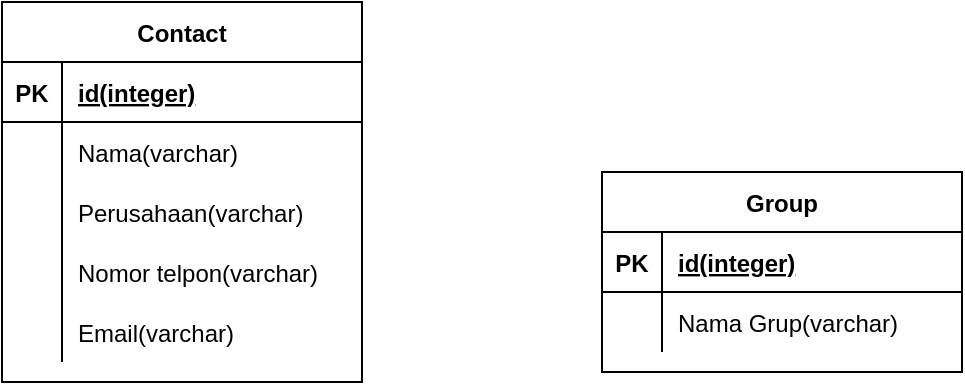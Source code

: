 <mxfile version="15.1.0" type="github">
  <diagram id="KcHnFYnilLwmblDIYz6B" name="Page-1">
    <mxGraphModel dx="782" dy="420" grid="1" gridSize="10" guides="1" tooltips="1" connect="1" arrows="1" fold="1" page="1" pageScale="1" pageWidth="827" pageHeight="1169" math="0" shadow="0">
      <root>
        <mxCell id="0" />
        <mxCell id="1" parent="0" />
        <mxCell id="u4-6MR6y9JIWQV_8FggA-1" value="Contact" style="shape=table;startSize=30;container=1;collapsible=1;childLayout=tableLayout;fixedRows=1;rowLines=0;fontStyle=1;align=center;resizeLast=1;" vertex="1" parent="1">
          <mxGeometry x="100" y="100" width="180" height="190" as="geometry" />
        </mxCell>
        <mxCell id="u4-6MR6y9JIWQV_8FggA-2" value="" style="shape=partialRectangle;collapsible=0;dropTarget=0;pointerEvents=0;fillColor=none;top=0;left=0;bottom=1;right=0;points=[[0,0.5],[1,0.5]];portConstraint=eastwest;" vertex="1" parent="u4-6MR6y9JIWQV_8FggA-1">
          <mxGeometry y="30" width="180" height="30" as="geometry" />
        </mxCell>
        <mxCell id="u4-6MR6y9JIWQV_8FggA-3" value="PK" style="shape=partialRectangle;connectable=0;fillColor=none;top=0;left=0;bottom=0;right=0;fontStyle=1;overflow=hidden;" vertex="1" parent="u4-6MR6y9JIWQV_8FggA-2">
          <mxGeometry width="30" height="30" as="geometry" />
        </mxCell>
        <mxCell id="u4-6MR6y9JIWQV_8FggA-4" value="id(integer)" style="shape=partialRectangle;connectable=0;fillColor=none;top=0;left=0;bottom=0;right=0;align=left;spacingLeft=6;fontStyle=5;overflow=hidden;" vertex="1" parent="u4-6MR6y9JIWQV_8FggA-2">
          <mxGeometry x="30" width="150" height="30" as="geometry" />
        </mxCell>
        <mxCell id="u4-6MR6y9JIWQV_8FggA-5" value="" style="shape=partialRectangle;collapsible=0;dropTarget=0;pointerEvents=0;fillColor=none;top=0;left=0;bottom=0;right=0;points=[[0,0.5],[1,0.5]];portConstraint=eastwest;" vertex="1" parent="u4-6MR6y9JIWQV_8FggA-1">
          <mxGeometry y="60" width="180" height="30" as="geometry" />
        </mxCell>
        <mxCell id="u4-6MR6y9JIWQV_8FggA-6" value="" style="shape=partialRectangle;connectable=0;fillColor=none;top=0;left=0;bottom=0;right=0;editable=1;overflow=hidden;" vertex="1" parent="u4-6MR6y9JIWQV_8FggA-5">
          <mxGeometry width="30" height="30" as="geometry" />
        </mxCell>
        <mxCell id="u4-6MR6y9JIWQV_8FggA-7" value="Nama(varchar)" style="shape=partialRectangle;connectable=0;fillColor=none;top=0;left=0;bottom=0;right=0;align=left;spacingLeft=6;overflow=hidden;" vertex="1" parent="u4-6MR6y9JIWQV_8FggA-5">
          <mxGeometry x="30" width="150" height="30" as="geometry" />
        </mxCell>
        <mxCell id="u4-6MR6y9JIWQV_8FggA-8" value="" style="shape=partialRectangle;collapsible=0;dropTarget=0;pointerEvents=0;fillColor=none;top=0;left=0;bottom=0;right=0;points=[[0,0.5],[1,0.5]];portConstraint=eastwest;" vertex="1" parent="u4-6MR6y9JIWQV_8FggA-1">
          <mxGeometry y="90" width="180" height="30" as="geometry" />
        </mxCell>
        <mxCell id="u4-6MR6y9JIWQV_8FggA-9" value="" style="shape=partialRectangle;connectable=0;fillColor=none;top=0;left=0;bottom=0;right=0;editable=1;overflow=hidden;" vertex="1" parent="u4-6MR6y9JIWQV_8FggA-8">
          <mxGeometry width="30" height="30" as="geometry" />
        </mxCell>
        <mxCell id="u4-6MR6y9JIWQV_8FggA-10" value="Perusahaan(varchar)" style="shape=partialRectangle;connectable=0;fillColor=none;top=0;left=0;bottom=0;right=0;align=left;spacingLeft=6;overflow=hidden;" vertex="1" parent="u4-6MR6y9JIWQV_8FggA-8">
          <mxGeometry x="30" width="150" height="30" as="geometry" />
        </mxCell>
        <mxCell id="u4-6MR6y9JIWQV_8FggA-11" value="" style="shape=partialRectangle;collapsible=0;dropTarget=0;pointerEvents=0;fillColor=none;top=0;left=0;bottom=0;right=0;points=[[0,0.5],[1,0.5]];portConstraint=eastwest;" vertex="1" parent="u4-6MR6y9JIWQV_8FggA-1">
          <mxGeometry y="120" width="180" height="30" as="geometry" />
        </mxCell>
        <mxCell id="u4-6MR6y9JIWQV_8FggA-12" value="" style="shape=partialRectangle;connectable=0;fillColor=none;top=0;left=0;bottom=0;right=0;editable=1;overflow=hidden;" vertex="1" parent="u4-6MR6y9JIWQV_8FggA-11">
          <mxGeometry width="30" height="30" as="geometry" />
        </mxCell>
        <mxCell id="u4-6MR6y9JIWQV_8FggA-13" value="Nomor telpon(varchar)" style="shape=partialRectangle;connectable=0;fillColor=none;top=0;left=0;bottom=0;right=0;align=left;spacingLeft=6;overflow=hidden;" vertex="1" parent="u4-6MR6y9JIWQV_8FggA-11">
          <mxGeometry x="30" width="150" height="30" as="geometry" />
        </mxCell>
        <mxCell id="u4-6MR6y9JIWQV_8FggA-14" value="" style="shape=partialRectangle;collapsible=0;dropTarget=0;pointerEvents=0;fillColor=none;top=0;left=0;bottom=0;right=0;points=[[0,0.5],[1,0.5]];portConstraint=eastwest;" vertex="1" parent="u4-6MR6y9JIWQV_8FggA-1">
          <mxGeometry y="150" width="180" height="30" as="geometry" />
        </mxCell>
        <mxCell id="u4-6MR6y9JIWQV_8FggA-15" value="" style="shape=partialRectangle;connectable=0;fillColor=none;top=0;left=0;bottom=0;right=0;editable=1;overflow=hidden;" vertex="1" parent="u4-6MR6y9JIWQV_8FggA-14">
          <mxGeometry width="30" height="30" as="geometry" />
        </mxCell>
        <mxCell id="u4-6MR6y9JIWQV_8FggA-16" value="Email(varchar)" style="shape=partialRectangle;connectable=0;fillColor=none;top=0;left=0;bottom=0;right=0;align=left;spacingLeft=6;overflow=hidden;" vertex="1" parent="u4-6MR6y9JIWQV_8FggA-14">
          <mxGeometry x="30" width="150" height="30" as="geometry" />
        </mxCell>
        <mxCell id="u4-6MR6y9JIWQV_8FggA-17" value="Group" style="shape=table;startSize=30;container=1;collapsible=1;childLayout=tableLayout;fixedRows=1;rowLines=0;fontStyle=1;align=center;resizeLast=1;" vertex="1" parent="1">
          <mxGeometry x="400" y="185" width="180" height="100" as="geometry" />
        </mxCell>
        <mxCell id="u4-6MR6y9JIWQV_8FggA-18" value="" style="shape=partialRectangle;collapsible=0;dropTarget=0;pointerEvents=0;fillColor=none;top=0;left=0;bottom=1;right=0;points=[[0,0.5],[1,0.5]];portConstraint=eastwest;" vertex="1" parent="u4-6MR6y9JIWQV_8FggA-17">
          <mxGeometry y="30" width="180" height="30" as="geometry" />
        </mxCell>
        <mxCell id="u4-6MR6y9JIWQV_8FggA-19" value="PK" style="shape=partialRectangle;connectable=0;fillColor=none;top=0;left=0;bottom=0;right=0;fontStyle=1;overflow=hidden;" vertex="1" parent="u4-6MR6y9JIWQV_8FggA-18">
          <mxGeometry width="30" height="30" as="geometry" />
        </mxCell>
        <mxCell id="u4-6MR6y9JIWQV_8FggA-20" value="id(integer)" style="shape=partialRectangle;connectable=0;fillColor=none;top=0;left=0;bottom=0;right=0;align=left;spacingLeft=6;fontStyle=5;overflow=hidden;" vertex="1" parent="u4-6MR6y9JIWQV_8FggA-18">
          <mxGeometry x="30" width="150" height="30" as="geometry" />
        </mxCell>
        <mxCell id="u4-6MR6y9JIWQV_8FggA-21" value="" style="shape=partialRectangle;collapsible=0;dropTarget=0;pointerEvents=0;fillColor=none;top=0;left=0;bottom=0;right=0;points=[[0,0.5],[1,0.5]];portConstraint=eastwest;" vertex="1" parent="u4-6MR6y9JIWQV_8FggA-17">
          <mxGeometry y="60" width="180" height="30" as="geometry" />
        </mxCell>
        <mxCell id="u4-6MR6y9JIWQV_8FggA-22" value="" style="shape=partialRectangle;connectable=0;fillColor=none;top=0;left=0;bottom=0;right=0;editable=1;overflow=hidden;" vertex="1" parent="u4-6MR6y9JIWQV_8FggA-21">
          <mxGeometry width="30" height="30" as="geometry" />
        </mxCell>
        <mxCell id="u4-6MR6y9JIWQV_8FggA-23" value="Nama Grup(varchar)" style="shape=partialRectangle;connectable=0;fillColor=none;top=0;left=0;bottom=0;right=0;align=left;spacingLeft=6;overflow=hidden;" vertex="1" parent="u4-6MR6y9JIWQV_8FggA-21">
          <mxGeometry x="30" width="150" height="30" as="geometry" />
        </mxCell>
      </root>
    </mxGraphModel>
  </diagram>
</mxfile>

